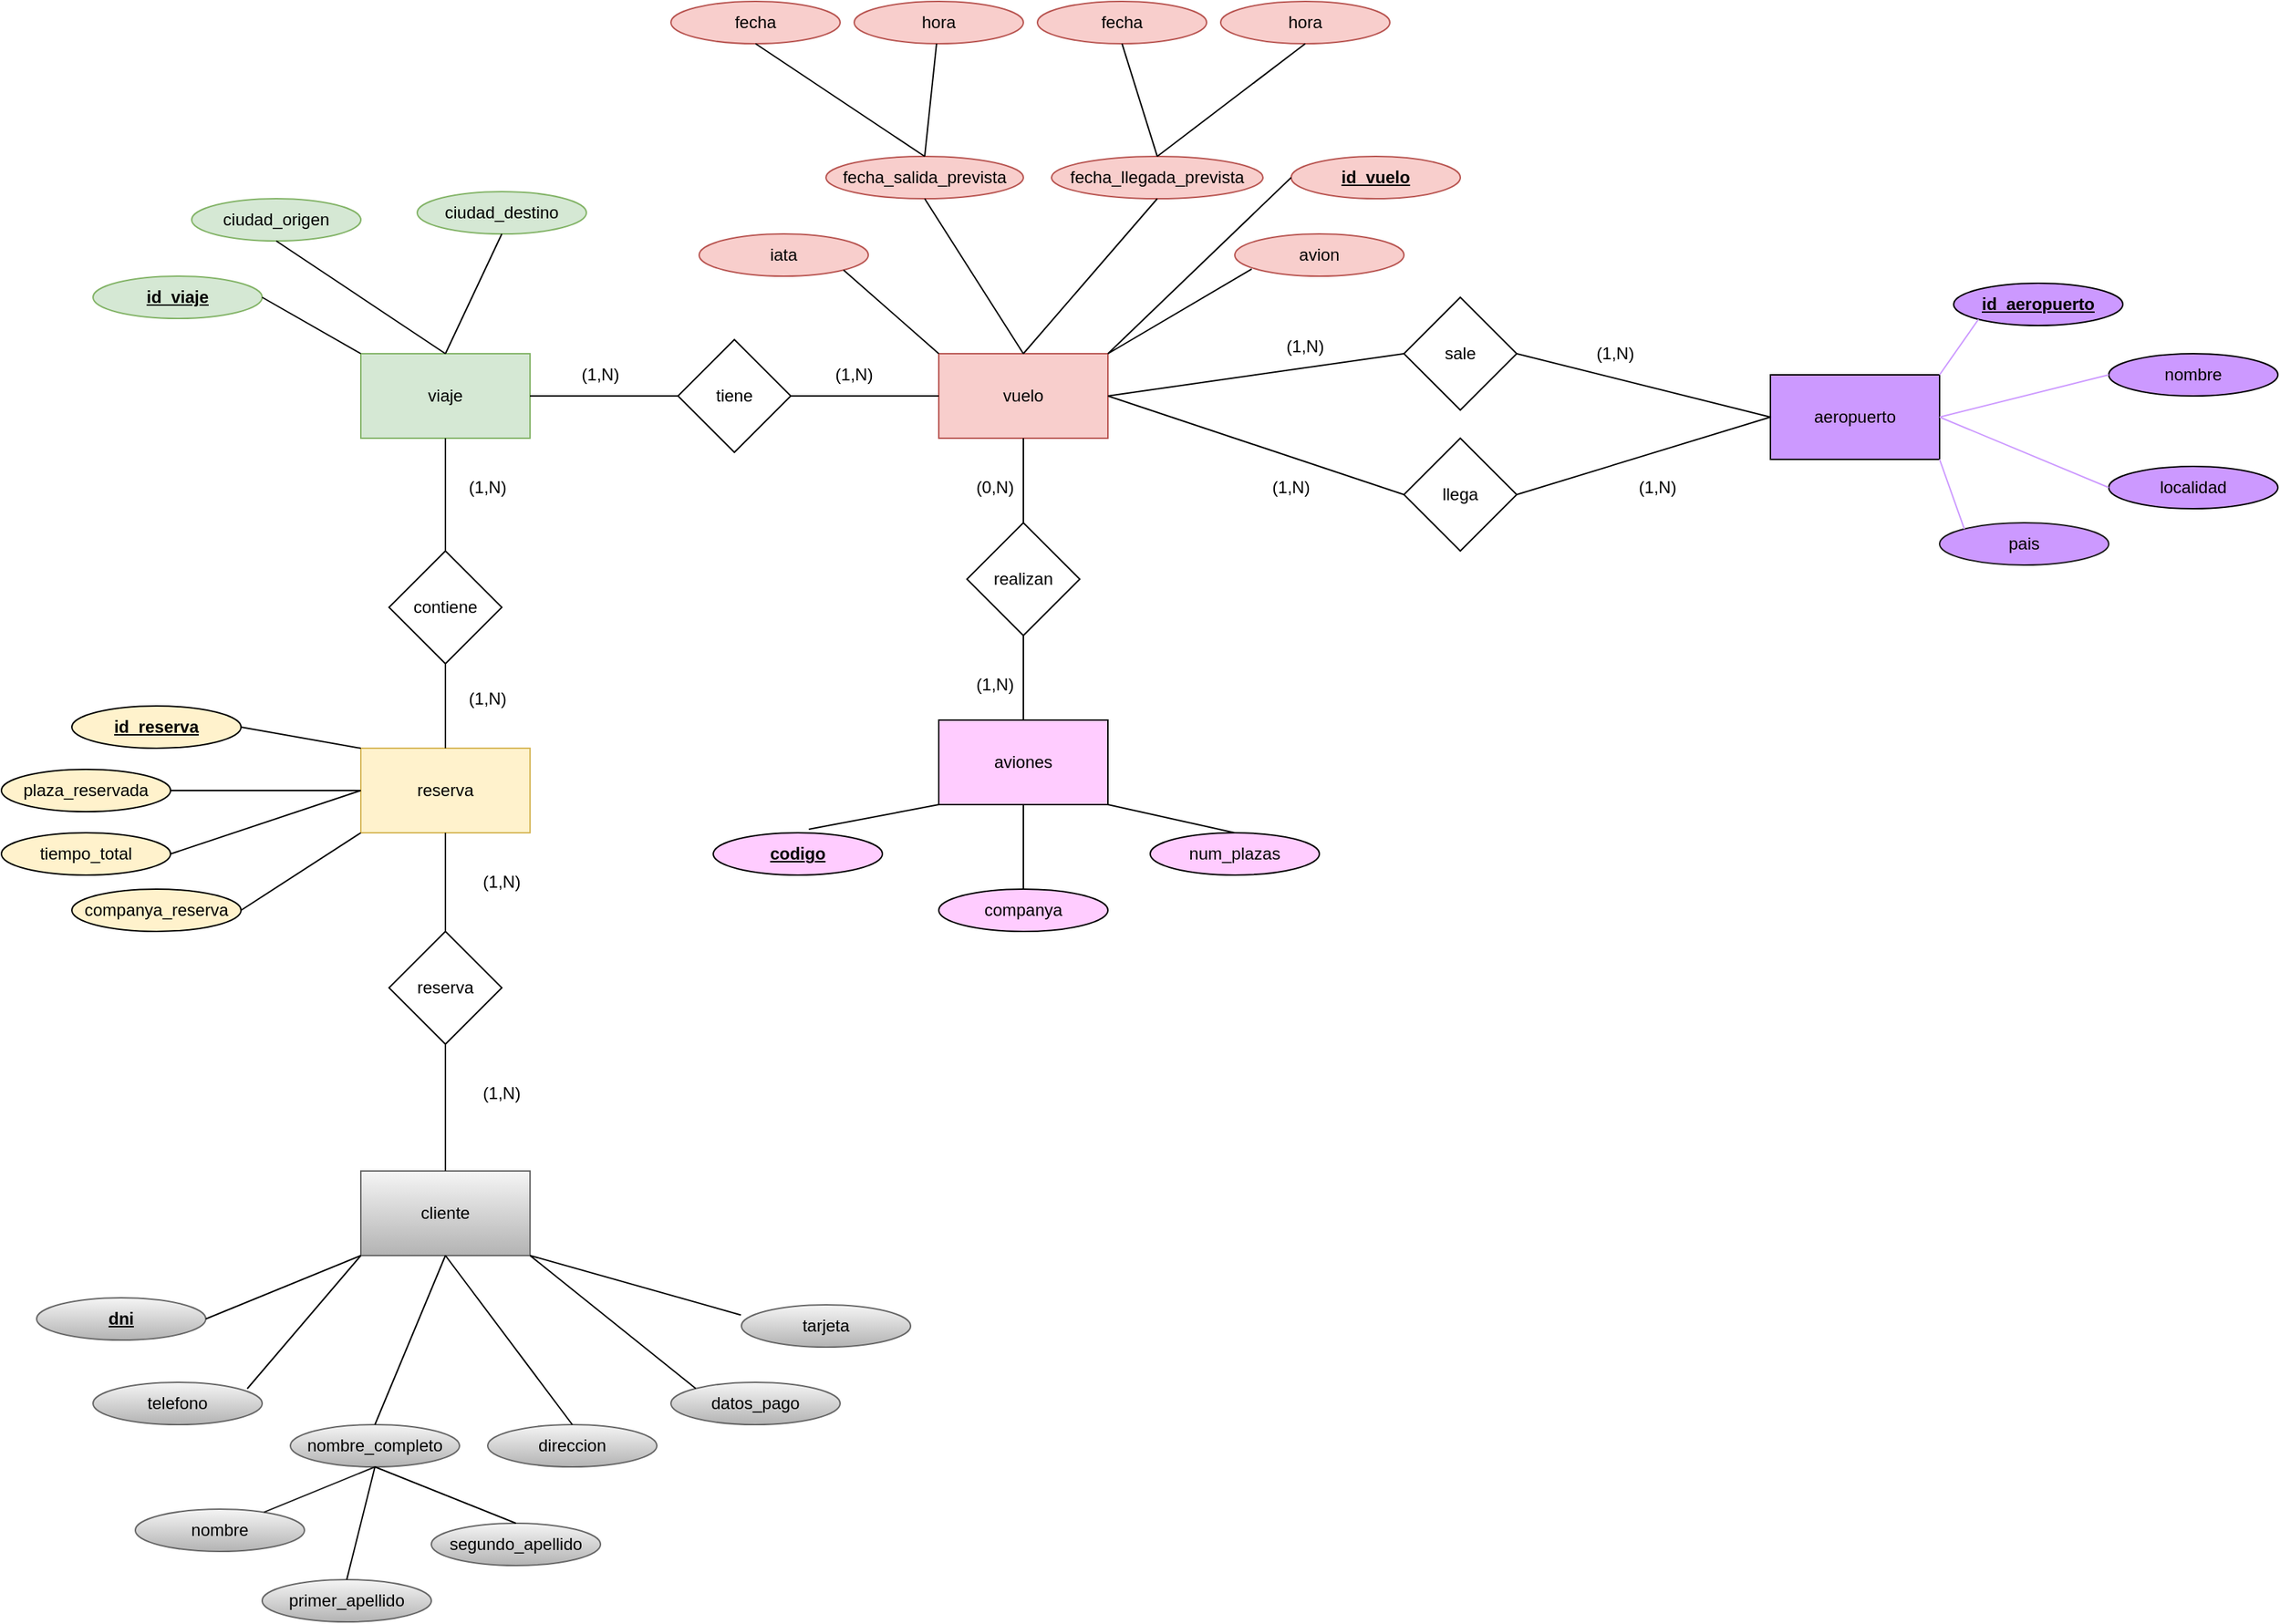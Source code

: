 <mxfile version="22.0.4" type="device">
  <diagram id="R2lEEEUBdFMjLlhIrx00" name="Page-1">
    <mxGraphModel dx="2161" dy="1806" grid="1" gridSize="10" guides="1" tooltips="1" connect="1" arrows="1" fold="1" page="1" pageScale="1" pageWidth="850" pageHeight="1100" math="0" shadow="0" extFonts="Permanent Marker^https://fonts.googleapis.com/css?family=Permanent+Marker">
      <root>
        <mxCell id="0" />
        <mxCell id="1" parent="0" />
        <mxCell id="ZWPdTzvgqdJTTZtDZFIi-1" value="reserva" style="rounded=0;whiteSpace=wrap;html=1;fillColor=#fff2cc;strokeColor=#d6b656;" parent="1" vertex="1">
          <mxGeometry x="200" y="140" width="120" height="60" as="geometry" />
        </mxCell>
        <mxCell id="ZWPdTzvgqdJTTZtDZFIi-2" value="cliente" style="rounded=0;whiteSpace=wrap;html=1;fillColor=#f5f5f5;strokeColor=#666666;gradientColor=#B3B3B3;" parent="1" vertex="1">
          <mxGeometry x="200" y="440" width="120" height="60" as="geometry" />
        </mxCell>
        <mxCell id="ZWPdTzvgqdJTTZtDZFIi-3" value="aviones" style="rounded=0;whiteSpace=wrap;html=1;fillColor=#FFCCFF;strokeColor=default;" parent="1" vertex="1">
          <mxGeometry x="610" y="120" width="120" height="60" as="geometry" />
        </mxCell>
        <mxCell id="ZWPdTzvgqdJTTZtDZFIi-4" value="aeropuerto" style="rounded=0;whiteSpace=wrap;html=1;fillColor=#CC99FF;strokeColor=default;shadow=0;" parent="1" vertex="1">
          <mxGeometry x="1200" y="-125" width="120" height="60" as="geometry" />
        </mxCell>
        <mxCell id="ZWPdTzvgqdJTTZtDZFIi-5" value="vuelo" style="rounded=0;whiteSpace=wrap;html=1;fillColor=#f8cecc;strokeColor=#b85450;" parent="1" vertex="1">
          <mxGeometry x="610" y="-140" width="120" height="60" as="geometry" />
        </mxCell>
        <mxCell id="ZWPdTzvgqdJTTZtDZFIi-6" value="viaje" style="rounded=0;whiteSpace=wrap;html=1;fillColor=#d5e8d4;strokeColor=#82b366;" parent="1" vertex="1">
          <mxGeometry x="200" y="-140" width="120" height="60" as="geometry" />
        </mxCell>
        <mxCell id="3pP--lUJrI7Q3TOufA4M-1" value="reserva" style="rhombus;whiteSpace=wrap;html=1;" parent="1" vertex="1">
          <mxGeometry x="220" y="270" width="80" height="80" as="geometry" />
        </mxCell>
        <mxCell id="3pP--lUJrI7Q3TOufA4M-2" value="" style="endArrow=none;html=1;rounded=0;entryX=0.5;entryY=0;entryDx=0;entryDy=0;" parent="1" source="ZWPdTzvgqdJTTZtDZFIi-1" target="3pP--lUJrI7Q3TOufA4M-1" edge="1">
          <mxGeometry width="50" height="50" relative="1" as="geometry">
            <mxPoint x="390" y="220" as="sourcePoint" />
            <mxPoint x="420" y="170" as="targetPoint" />
          </mxGeometry>
        </mxCell>
        <mxCell id="3pP--lUJrI7Q3TOufA4M-3" value="" style="endArrow=none;html=1;rounded=0;exitX=0.5;exitY=1;exitDx=0;exitDy=0;entryX=0.5;entryY=0;entryDx=0;entryDy=0;" parent="1" source="3pP--lUJrI7Q3TOufA4M-1" target="ZWPdTzvgqdJTTZtDZFIi-2" edge="1">
          <mxGeometry width="50" height="50" relative="1" as="geometry">
            <mxPoint x="330" y="180" as="sourcePoint" />
            <mxPoint x="240" y="520" as="targetPoint" />
          </mxGeometry>
        </mxCell>
        <mxCell id="3pP--lUJrI7Q3TOufA4M-4" value="(1,N)" style="text;html=1;strokeColor=none;fillColor=none;align=center;verticalAlign=middle;whiteSpace=wrap;rounded=0;" parent="1" vertex="1">
          <mxGeometry x="270" y="220" width="60" height="30" as="geometry" />
        </mxCell>
        <mxCell id="3pP--lUJrI7Q3TOufA4M-5" value="(1,N)" style="text;html=1;strokeColor=none;fillColor=none;align=center;verticalAlign=middle;whiteSpace=wrap;rounded=0;" parent="1" vertex="1">
          <mxGeometry x="270" y="370" width="60" height="30" as="geometry" />
        </mxCell>
        <mxCell id="3pP--lUJrI7Q3TOufA4M-6" value="contiene" style="rhombus;whiteSpace=wrap;html=1;" parent="1" vertex="1">
          <mxGeometry x="220" width="80" height="80" as="geometry" />
        </mxCell>
        <mxCell id="3pP--lUJrI7Q3TOufA4M-7" value="" style="endArrow=none;html=1;rounded=0;exitX=0.5;exitY=0;exitDx=0;exitDy=0;" parent="1" source="ZWPdTzvgqdJTTZtDZFIi-1" target="3pP--lUJrI7Q3TOufA4M-6" edge="1">
          <mxGeometry width="50" height="50" relative="1" as="geometry">
            <mxPoint x="390" y="220" as="sourcePoint" />
            <mxPoint x="440" y="170" as="targetPoint" />
          </mxGeometry>
        </mxCell>
        <mxCell id="3pP--lUJrI7Q3TOufA4M-8" value="" style="endArrow=none;html=1;rounded=0;exitX=0.5;exitY=1;exitDx=0;exitDy=0;entryX=0.5;entryY=0;entryDx=0;entryDy=0;" parent="1" source="ZWPdTzvgqdJTTZtDZFIi-6" target="3pP--lUJrI7Q3TOufA4M-6" edge="1">
          <mxGeometry width="50" height="50" relative="1" as="geometry">
            <mxPoint x="270" y="150" as="sourcePoint" />
            <mxPoint x="270" y="70" as="targetPoint" />
          </mxGeometry>
        </mxCell>
        <mxCell id="3pP--lUJrI7Q3TOufA4M-9" value="(1,N)" style="text;html=1;strokeColor=none;fillColor=none;align=center;verticalAlign=middle;whiteSpace=wrap;rounded=0;" parent="1" vertex="1">
          <mxGeometry x="260" y="-60" width="60" height="30" as="geometry" />
        </mxCell>
        <mxCell id="3pP--lUJrI7Q3TOufA4M-10" value="(1,N)" style="text;html=1;strokeColor=none;fillColor=none;align=center;verticalAlign=middle;whiteSpace=wrap;rounded=0;" parent="1" vertex="1">
          <mxGeometry x="260" y="90" width="60" height="30" as="geometry" />
        </mxCell>
        <mxCell id="3pP--lUJrI7Q3TOufA4M-11" value="tiene" style="rhombus;whiteSpace=wrap;html=1;" parent="1" vertex="1">
          <mxGeometry x="425" y="-150" width="80" height="80" as="geometry" />
        </mxCell>
        <mxCell id="3pP--lUJrI7Q3TOufA4M-12" value="" style="endArrow=none;html=1;rounded=0;entryX=0;entryY=0.5;entryDx=0;entryDy=0;exitX=1;exitY=0.5;exitDx=0;exitDy=0;" parent="1" source="ZWPdTzvgqdJTTZtDZFIi-6" target="3pP--lUJrI7Q3TOufA4M-11" edge="1">
          <mxGeometry width="50" height="50" relative="1" as="geometry">
            <mxPoint x="320" y="-100" as="sourcePoint" />
            <mxPoint x="370" y="-150" as="targetPoint" />
          </mxGeometry>
        </mxCell>
        <mxCell id="3pP--lUJrI7Q3TOufA4M-13" value="" style="endArrow=none;html=1;rounded=0;entryX=1;entryY=0.5;entryDx=0;entryDy=0;exitX=0;exitY=0.5;exitDx=0;exitDy=0;" parent="1" source="ZWPdTzvgqdJTTZtDZFIi-5" target="3pP--lUJrI7Q3TOufA4M-11" edge="1">
          <mxGeometry width="50" height="50" relative="1" as="geometry">
            <mxPoint x="330" y="-100" as="sourcePoint" />
            <mxPoint x="435" y="-100" as="targetPoint" />
          </mxGeometry>
        </mxCell>
        <mxCell id="3pP--lUJrI7Q3TOufA4M-14" value="(1,N)" style="text;html=1;strokeColor=none;fillColor=none;align=center;verticalAlign=middle;whiteSpace=wrap;rounded=0;" parent="1" vertex="1">
          <mxGeometry x="340" y="-140" width="60" height="30" as="geometry" />
        </mxCell>
        <mxCell id="3pP--lUJrI7Q3TOufA4M-15" value="(1,N)" style="text;html=1;strokeColor=none;fillColor=none;align=center;verticalAlign=middle;whiteSpace=wrap;rounded=0;" parent="1" vertex="1">
          <mxGeometry x="520" y="-140" width="60" height="30" as="geometry" />
        </mxCell>
        <mxCell id="3pP--lUJrI7Q3TOufA4M-16" value="sale" style="rhombus;whiteSpace=wrap;html=1;" parent="1" vertex="1">
          <mxGeometry x="940" y="-180" width="80" height="80" as="geometry" />
        </mxCell>
        <mxCell id="3pP--lUJrI7Q3TOufA4M-17" value="" style="endArrow=none;html=1;rounded=0;exitX=1;exitY=0.5;exitDx=0;exitDy=0;entryX=0;entryY=0.5;entryDx=0;entryDy=0;" parent="1" source="ZWPdTzvgqdJTTZtDZFIi-5" target="3pP--lUJrI7Q3TOufA4M-16" edge="1">
          <mxGeometry width="50" height="50" relative="1" as="geometry">
            <mxPoint x="850" y="-95" as="sourcePoint" />
            <mxPoint x="1080" y="155" as="targetPoint" />
          </mxGeometry>
        </mxCell>
        <mxCell id="3pP--lUJrI7Q3TOufA4M-18" value="" style="endArrow=none;html=1;rounded=0;exitX=0;exitY=0.5;exitDx=0;exitDy=0;entryX=1;entryY=0.5;entryDx=0;entryDy=0;" parent="1" source="ZWPdTzvgqdJTTZtDZFIi-4" target="3pP--lUJrI7Q3TOufA4M-16" edge="1">
          <mxGeometry width="50" height="50" relative="1" as="geometry">
            <mxPoint x="940" y="-85" as="sourcePoint" />
            <mxPoint x="1040" y="-85" as="targetPoint" />
          </mxGeometry>
        </mxCell>
        <mxCell id="3pP--lUJrI7Q3TOufA4M-19" value="(1,N)" style="text;html=1;strokeColor=none;fillColor=none;align=center;verticalAlign=middle;whiteSpace=wrap;rounded=0;" parent="1" vertex="1">
          <mxGeometry x="840" y="-160" width="60" height="30" as="geometry" />
        </mxCell>
        <mxCell id="3pP--lUJrI7Q3TOufA4M-20" value="(1,N)" style="text;html=1;strokeColor=none;fillColor=none;align=center;verticalAlign=middle;whiteSpace=wrap;rounded=0;" parent="1" vertex="1">
          <mxGeometry x="1060" y="-155" width="60" height="30" as="geometry" />
        </mxCell>
        <mxCell id="3pP--lUJrI7Q3TOufA4M-21" value="llega" style="rhombus;whiteSpace=wrap;html=1;" parent="1" vertex="1">
          <mxGeometry x="940" y="-80" width="80" height="80" as="geometry" />
        </mxCell>
        <mxCell id="3pP--lUJrI7Q3TOufA4M-22" value="" style="endArrow=none;html=1;rounded=0;exitX=1;exitY=0.5;exitDx=0;exitDy=0;entryX=0;entryY=0.5;entryDx=0;entryDy=0;" parent="1" source="ZWPdTzvgqdJTTZtDZFIi-5" target="3pP--lUJrI7Q3TOufA4M-21" edge="1">
          <mxGeometry width="50" height="50" relative="1" as="geometry">
            <mxPoint x="850" y="-95" as="sourcePoint" />
            <mxPoint x="1040" y="-115" as="targetPoint" />
          </mxGeometry>
        </mxCell>
        <mxCell id="3pP--lUJrI7Q3TOufA4M-23" value="" style="endArrow=none;html=1;rounded=0;exitX=1;exitY=0.5;exitDx=0;exitDy=0;entryX=0;entryY=0.5;entryDx=0;entryDy=0;" parent="1" source="3pP--lUJrI7Q3TOufA4M-21" target="ZWPdTzvgqdJTTZtDZFIi-4" edge="1">
          <mxGeometry width="50" height="50" relative="1" as="geometry">
            <mxPoint x="950" y="-75" as="sourcePoint" />
            <mxPoint x="1190" y="-85" as="targetPoint" />
          </mxGeometry>
        </mxCell>
        <mxCell id="3pP--lUJrI7Q3TOufA4M-24" value="(1,N)" style="text;html=1;strokeColor=none;fillColor=none;align=center;verticalAlign=middle;whiteSpace=wrap;rounded=0;" parent="1" vertex="1">
          <mxGeometry x="830" y="-60" width="60" height="30" as="geometry" />
        </mxCell>
        <mxCell id="3pP--lUJrI7Q3TOufA4M-25" value="(1,N)" style="text;html=1;strokeColor=none;fillColor=none;align=center;verticalAlign=middle;whiteSpace=wrap;rounded=0;" parent="1" vertex="1">
          <mxGeometry x="1090" y="-60" width="60" height="30" as="geometry" />
        </mxCell>
        <mxCell id="3pP--lUJrI7Q3TOufA4M-27" value="realizan" style="rhombus;whiteSpace=wrap;html=1;" parent="1" vertex="1">
          <mxGeometry x="630" y="-20" width="80" height="80" as="geometry" />
        </mxCell>
        <mxCell id="3pP--lUJrI7Q3TOufA4M-29" value="" style="endArrow=none;html=1;rounded=0;entryX=0.5;entryY=0;entryDx=0;entryDy=0;" parent="1" target="3pP--lUJrI7Q3TOufA4M-27" edge="1">
          <mxGeometry width="50" height="50" relative="1" as="geometry">
            <mxPoint x="670" y="-80" as="sourcePoint" />
            <mxPoint x="670" y="-40" as="targetPoint" />
          </mxGeometry>
        </mxCell>
        <mxCell id="3pP--lUJrI7Q3TOufA4M-30" value="(1,N)" style="text;html=1;strokeColor=none;fillColor=none;align=center;verticalAlign=middle;whiteSpace=wrap;rounded=0;" parent="1" vertex="1">
          <mxGeometry x="620" y="80" width="60" height="30" as="geometry" />
        </mxCell>
        <mxCell id="3pP--lUJrI7Q3TOufA4M-31" value="(0,N)" style="text;html=1;strokeColor=none;fillColor=none;align=center;verticalAlign=middle;whiteSpace=wrap;rounded=0;" parent="1" vertex="1">
          <mxGeometry x="620" y="-60" width="60" height="30" as="geometry" />
        </mxCell>
        <mxCell id="3pP--lUJrI7Q3TOufA4M-32" value="avion" style="ellipse;whiteSpace=wrap;html=1;fillColor=#f8cecc;strokeColor=#b85450;" parent="1" vertex="1">
          <mxGeometry x="820" y="-225" width="120" height="30" as="geometry" />
        </mxCell>
        <mxCell id="3pP--lUJrI7Q3TOufA4M-33" value="&lt;b&gt;&lt;u&gt;id_reserva&lt;/u&gt;&lt;/b&gt;" style="ellipse;whiteSpace=wrap;html=1;fillColor=#fff2cc;strokeColor=default;" parent="1" vertex="1">
          <mxGeometry x="-5" y="110" width="120" height="30" as="geometry" />
        </mxCell>
        <mxCell id="3pP--lUJrI7Q3TOufA4M-34" value="plaza_reservada" style="ellipse;whiteSpace=wrap;html=1;fillColor=#fff2cc;strokeColor=default;" parent="1" vertex="1">
          <mxGeometry x="-55" y="155" width="120" height="30" as="geometry" />
        </mxCell>
        <mxCell id="3pP--lUJrI7Q3TOufA4M-35" value="tiempo_total" style="ellipse;whiteSpace=wrap;html=1;fillColor=#fff2cc;strokeColor=default;" parent="1" vertex="1">
          <mxGeometry x="-55" y="200" width="120" height="30" as="geometry" />
        </mxCell>
        <mxCell id="3pP--lUJrI7Q3TOufA4M-36" value="companya_reserva" style="ellipse;whiteSpace=wrap;html=1;fillColor=#fff2cc;strokeColor=default;" parent="1" vertex="1">
          <mxGeometry x="-5" y="240" width="120" height="30" as="geometry" />
        </mxCell>
        <mxCell id="3pP--lUJrI7Q3TOufA4M-37" value="ciudad_destino" style="ellipse;whiteSpace=wrap;html=1;fillColor=#d5e8d4;strokeColor=#82b366;" parent="1" vertex="1">
          <mxGeometry x="240" y="-255" width="120" height="30" as="geometry" />
        </mxCell>
        <mxCell id="3pP--lUJrI7Q3TOufA4M-38" value="ciudad_origen" style="ellipse;whiteSpace=wrap;html=1;fillColor=#d5e8d4;strokeColor=#82b366;" parent="1" vertex="1">
          <mxGeometry x="80" y="-250" width="120" height="30" as="geometry" />
        </mxCell>
        <mxCell id="3pP--lUJrI7Q3TOufA4M-40" value="" style="endArrow=none;html=1;rounded=0;entryX=0.5;entryY=0;entryDx=0;entryDy=0;exitX=0.5;exitY=1;exitDx=0;exitDy=0;" parent="1" source="3pP--lUJrI7Q3TOufA4M-27" target="ZWPdTzvgqdJTTZtDZFIi-3" edge="1">
          <mxGeometry width="50" height="50" relative="1" as="geometry">
            <mxPoint x="740" y="-130" as="sourcePoint" />
            <mxPoint x="790" y="-180" as="targetPoint" />
          </mxGeometry>
        </mxCell>
        <mxCell id="3pP--lUJrI7Q3TOufA4M-41" value="iata" style="ellipse;whiteSpace=wrap;html=1;fillColor=#f8cecc;strokeColor=#b85450;" parent="1" vertex="1">
          <mxGeometry x="440" y="-225" width="120" height="30" as="geometry" />
        </mxCell>
        <mxCell id="3pP--lUJrI7Q3TOufA4M-42" value="fecha_salida_prevista" style="ellipse;whiteSpace=wrap;html=1;fillColor=#f8cecc;strokeColor=#b85450;" parent="1" vertex="1">
          <mxGeometry x="530" y="-280" width="140" height="30" as="geometry" />
        </mxCell>
        <mxCell id="3pP--lUJrI7Q3TOufA4M-43" value="fecha_llegada_prevista" style="ellipse;whiteSpace=wrap;html=1;fillColor=#f8cecc;strokeColor=#b85450;" parent="1" vertex="1">
          <mxGeometry x="690" y="-280" width="150" height="30" as="geometry" />
        </mxCell>
        <mxCell id="3pP--lUJrI7Q3TOufA4M-44" value="fecha" style="ellipse;whiteSpace=wrap;html=1;fillColor=#f8cecc;strokeColor=#b85450;" parent="1" vertex="1">
          <mxGeometry x="420" y="-390" width="120" height="30" as="geometry" />
        </mxCell>
        <mxCell id="3pP--lUJrI7Q3TOufA4M-46" value="fecha" style="ellipse;whiteSpace=wrap;html=1;fillColor=#f8cecc;strokeColor=#b85450;" parent="1" vertex="1">
          <mxGeometry x="680" y="-390" width="120" height="30" as="geometry" />
        </mxCell>
        <mxCell id="3pP--lUJrI7Q3TOufA4M-47" value="hora" style="ellipse;whiteSpace=wrap;html=1;fillColor=#f8cecc;strokeColor=#b85450;" parent="1" vertex="1">
          <mxGeometry x="550" y="-390" width="120" height="30" as="geometry" />
        </mxCell>
        <mxCell id="3pP--lUJrI7Q3TOufA4M-48" value="hora" style="ellipse;whiteSpace=wrap;html=1;fillColor=#f8cecc;strokeColor=#b85450;" parent="1" vertex="1">
          <mxGeometry x="810" y="-390" width="120" height="30" as="geometry" />
        </mxCell>
        <mxCell id="3pP--lUJrI7Q3TOufA4M-50" value="&lt;b&gt;&lt;u&gt;id_aeropuerto&lt;/u&gt;&lt;/b&gt;" style="ellipse;whiteSpace=wrap;html=1;fillColor=#CC99FF;strokeColor=default;" parent="1" vertex="1">
          <mxGeometry x="1330" y="-190" width="120" height="30" as="geometry" />
        </mxCell>
        <mxCell id="3pP--lUJrI7Q3TOufA4M-51" value="nombre" style="ellipse;whiteSpace=wrap;html=1;fillColor=#CC99FF;strokeColor=default;" parent="1" vertex="1">
          <mxGeometry x="1440" y="-140" width="120" height="30" as="geometry" />
        </mxCell>
        <mxCell id="3pP--lUJrI7Q3TOufA4M-52" value="localidad" style="ellipse;whiteSpace=wrap;html=1;fillColor=#CC99FF;strokeColor=default;" parent="1" vertex="1">
          <mxGeometry x="1440" y="-60" width="120" height="30" as="geometry" />
        </mxCell>
        <mxCell id="3pP--lUJrI7Q3TOufA4M-53" value="pais" style="ellipse;whiteSpace=wrap;html=1;fillColor=#CC99FF;strokeColor=#1A1A1A;" parent="1" vertex="1">
          <mxGeometry x="1320" y="-20" width="120" height="30" as="geometry" />
        </mxCell>
        <mxCell id="3pP--lUJrI7Q3TOufA4M-54" value="&lt;b&gt;&lt;u&gt;codigo&lt;/u&gt;&lt;/b&gt;" style="ellipse;whiteSpace=wrap;html=1;fillColor=#FFCCFF;" parent="1" vertex="1">
          <mxGeometry x="450" y="200" width="120" height="30" as="geometry" />
        </mxCell>
        <mxCell id="3pP--lUJrI7Q3TOufA4M-55" value="companya" style="ellipse;whiteSpace=wrap;html=1;gradientColor=none;fillColor=#FFCCFF;strokeColor=#000000;gradientDirection=north;" parent="1" vertex="1">
          <mxGeometry x="610" y="240" width="120" height="30" as="geometry" />
        </mxCell>
        <mxCell id="3pP--lUJrI7Q3TOufA4M-56" value="num_plazas" style="ellipse;whiteSpace=wrap;html=1;fillColor=#FFCCFF;" parent="1" vertex="1">
          <mxGeometry x="760" y="200" width="120" height="30" as="geometry" />
        </mxCell>
        <mxCell id="3pP--lUJrI7Q3TOufA4M-57" value="datos_pago" style="ellipse;whiteSpace=wrap;html=1;fillColor=#f5f5f5;gradientColor=#b3b3b3;strokeColor=#666666;" parent="1" vertex="1">
          <mxGeometry x="420" y="590" width="120" height="30" as="geometry" />
        </mxCell>
        <mxCell id="3pP--lUJrI7Q3TOufA4M-58" value="direccion" style="ellipse;whiteSpace=wrap;html=1;fillColor=#f5f5f5;gradientColor=#b3b3b3;strokeColor=#666666;" parent="1" vertex="1">
          <mxGeometry x="290" y="620" width="120" height="30" as="geometry" />
        </mxCell>
        <mxCell id="3pP--lUJrI7Q3TOufA4M-59" value="nombre_completo" style="ellipse;whiteSpace=wrap;html=1;fillColor=#f5f5f5;gradientColor=#b3b3b3;strokeColor=#666666;" parent="1" vertex="1">
          <mxGeometry x="150" y="620" width="120" height="30" as="geometry" />
        </mxCell>
        <mxCell id="3pP--lUJrI7Q3TOufA4M-60" value="telefono" style="ellipse;whiteSpace=wrap;html=1;fillColor=#f5f5f5;gradientColor=#b3b3b3;strokeColor=#666666;" parent="1" vertex="1">
          <mxGeometry x="10" y="590" width="120" height="30" as="geometry" />
        </mxCell>
        <mxCell id="3pP--lUJrI7Q3TOufA4M-61" value="&lt;b&gt;&lt;u&gt;dni&lt;/u&gt;&lt;/b&gt;" style="ellipse;whiteSpace=wrap;html=1;fillColor=#f5f5f5;gradientColor=#b3b3b3;strokeColor=#666666;" parent="1" vertex="1">
          <mxGeometry x="-30" y="530" width="120" height="30" as="geometry" />
        </mxCell>
        <mxCell id="3pP--lUJrI7Q3TOufA4M-62" value="nombre" style="ellipse;whiteSpace=wrap;html=1;fillColor=#f5f5f5;gradientColor=#b3b3b3;strokeColor=#666666;" parent="1" vertex="1">
          <mxGeometry x="40" y="680" width="120" height="30" as="geometry" />
        </mxCell>
        <mxCell id="3pP--lUJrI7Q3TOufA4M-63" value="primer_apellido" style="ellipse;whiteSpace=wrap;html=1;fillColor=#f5f5f5;gradientColor=#b3b3b3;strokeColor=#666666;" parent="1" vertex="1">
          <mxGeometry x="130" y="730" width="120" height="30" as="geometry" />
        </mxCell>
        <mxCell id="3pP--lUJrI7Q3TOufA4M-64" value="segundo_apellido" style="ellipse;whiteSpace=wrap;html=1;fillColor=#f5f5f5;gradientColor=#b3b3b3;strokeColor=#666666;" parent="1" vertex="1">
          <mxGeometry x="250" y="690" width="120" height="30" as="geometry" />
        </mxCell>
        <mxCell id="3pP--lUJrI7Q3TOufA4M-65" value="" style="endArrow=none;html=1;rounded=0;entryX=0;entryY=1;entryDx=0;entryDy=0;exitX=1;exitY=0.5;exitDx=0;exitDy=0;" parent="1" source="3pP--lUJrI7Q3TOufA4M-61" target="ZWPdTzvgqdJTTZtDZFIi-2" edge="1">
          <mxGeometry width="50" height="50" relative="1" as="geometry">
            <mxPoint x="360" y="670" as="sourcePoint" />
            <mxPoint x="410" y="620" as="targetPoint" />
          </mxGeometry>
        </mxCell>
        <mxCell id="3pP--lUJrI7Q3TOufA4M-66" value="" style="endArrow=none;html=1;rounded=0;entryX=0;entryY=1;entryDx=0;entryDy=0;exitX=0.912;exitY=0.15;exitDx=0;exitDy=0;exitPerimeter=0;" parent="1" source="3pP--lUJrI7Q3TOufA4M-60" target="ZWPdTzvgqdJTTZtDZFIi-2" edge="1">
          <mxGeometry width="50" height="50" relative="1" as="geometry">
            <mxPoint x="100" y="555" as="sourcePoint" />
            <mxPoint x="210" y="510" as="targetPoint" />
          </mxGeometry>
        </mxCell>
        <mxCell id="3pP--lUJrI7Q3TOufA4M-67" value="" style="endArrow=none;html=1;rounded=0;entryX=0.5;entryY=1;entryDx=0;entryDy=0;fillColor=#f5f5f5;gradientColor=#b3b3b3;strokeColor=#1A1A1A;" parent="1" source="3pP--lUJrI7Q3TOufA4M-62" target="3pP--lUJrI7Q3TOufA4M-59" edge="1">
          <mxGeometry width="50" height="50" relative="1" as="geometry">
            <mxPoint x="153" y="609" as="sourcePoint" />
            <mxPoint x="210" y="510" as="targetPoint" />
          </mxGeometry>
        </mxCell>
        <mxCell id="3pP--lUJrI7Q3TOufA4M-68" value="" style="endArrow=none;html=1;rounded=0;entryX=0.5;entryY=1;entryDx=0;entryDy=0;exitX=0.5;exitY=0;exitDx=0;exitDy=0;fillColor=#f5f5f5;gradientColor=#b3b3b3;strokeColor=#000000;" parent="1" source="3pP--lUJrI7Q3TOufA4M-63" target="3pP--lUJrI7Q3TOufA4M-59" edge="1">
          <mxGeometry width="50" height="50" relative="1" as="geometry">
            <mxPoint x="141" y="692" as="sourcePoint" />
            <mxPoint x="220" y="660" as="targetPoint" />
          </mxGeometry>
        </mxCell>
        <mxCell id="3pP--lUJrI7Q3TOufA4M-69" value="" style="endArrow=none;html=1;rounded=0;entryX=0.5;entryY=1;entryDx=0;entryDy=0;exitX=0.5;exitY=0;exitDx=0;exitDy=0;fillColor=#f5f5f5;gradientColor=#b3b3b3;strokeColor=#000000;" parent="1" source="3pP--lUJrI7Q3TOufA4M-64" target="3pP--lUJrI7Q3TOufA4M-59" edge="1">
          <mxGeometry width="50" height="50" relative="1" as="geometry">
            <mxPoint x="200" y="740" as="sourcePoint" />
            <mxPoint x="220" y="660" as="targetPoint" />
          </mxGeometry>
        </mxCell>
        <mxCell id="3pP--lUJrI7Q3TOufA4M-70" value="" style="endArrow=none;html=1;rounded=0;entryX=0.5;entryY=0;entryDx=0;entryDy=0;" parent="1" target="3pP--lUJrI7Q3TOufA4M-59" edge="1">
          <mxGeometry width="50" height="50" relative="1" as="geometry">
            <mxPoint x="260" y="500" as="sourcePoint" />
            <mxPoint x="220" y="660" as="targetPoint" />
          </mxGeometry>
        </mxCell>
        <mxCell id="3pP--lUJrI7Q3TOufA4M-71" value="" style="endArrow=none;html=1;rounded=0;entryX=0.5;entryY=0;entryDx=0;entryDy=0;exitX=0.5;exitY=1;exitDx=0;exitDy=0;" parent="1" source="ZWPdTzvgqdJTTZtDZFIi-2" target="3pP--lUJrI7Q3TOufA4M-58" edge="1">
          <mxGeometry width="50" height="50" relative="1" as="geometry">
            <mxPoint x="263" y="509" as="sourcePoint" />
            <mxPoint x="220" y="630" as="targetPoint" />
          </mxGeometry>
        </mxCell>
        <mxCell id="3pP--lUJrI7Q3TOufA4M-72" value="" style="endArrow=none;html=1;rounded=0;entryX=0;entryY=0;entryDx=0;entryDy=0;exitX=1;exitY=1;exitDx=0;exitDy=0;" parent="1" source="ZWPdTzvgqdJTTZtDZFIi-2" target="3pP--lUJrI7Q3TOufA4M-57" edge="1">
          <mxGeometry width="50" height="50" relative="1" as="geometry">
            <mxPoint x="270" y="510" as="sourcePoint" />
            <mxPoint x="360" y="630" as="targetPoint" />
          </mxGeometry>
        </mxCell>
        <mxCell id="3pP--lUJrI7Q3TOufA4M-74" value="" style="endArrow=none;html=1;rounded=0;exitX=1;exitY=0.5;exitDx=0;exitDy=0;entryX=0;entryY=0;entryDx=0;entryDy=0;" parent="1" source="3pP--lUJrI7Q3TOufA4M-33" target="ZWPdTzvgqdJTTZtDZFIi-1" edge="1">
          <mxGeometry width="50" height="50" relative="1" as="geometry">
            <mxPoint x="180" y="320" as="sourcePoint" />
            <mxPoint x="230" y="270" as="targetPoint" />
          </mxGeometry>
        </mxCell>
        <mxCell id="3pP--lUJrI7Q3TOufA4M-75" value="" style="endArrow=none;html=1;rounded=0;exitX=1;exitY=0.5;exitDx=0;exitDy=0;entryX=0;entryY=0.5;entryDx=0;entryDy=0;" parent="1" source="3pP--lUJrI7Q3TOufA4M-34" target="ZWPdTzvgqdJTTZtDZFIi-1" edge="1">
          <mxGeometry width="50" height="50" relative="1" as="geometry">
            <mxPoint x="125" y="135" as="sourcePoint" />
            <mxPoint x="210" y="150" as="targetPoint" />
          </mxGeometry>
        </mxCell>
        <mxCell id="3pP--lUJrI7Q3TOufA4M-76" value="" style="endArrow=none;html=1;rounded=0;exitX=1;exitY=0.5;exitDx=0;exitDy=0;" parent="1" source="3pP--lUJrI7Q3TOufA4M-35" edge="1">
          <mxGeometry width="50" height="50" relative="1" as="geometry">
            <mxPoint x="75" y="180" as="sourcePoint" />
            <mxPoint x="200" y="170" as="targetPoint" />
          </mxGeometry>
        </mxCell>
        <mxCell id="3pP--lUJrI7Q3TOufA4M-77" value="" style="endArrow=none;html=1;rounded=0;exitX=1;exitY=0.5;exitDx=0;exitDy=0;entryX=0;entryY=1;entryDx=0;entryDy=0;" parent="1" source="3pP--lUJrI7Q3TOufA4M-36" target="ZWPdTzvgqdJTTZtDZFIi-1" edge="1">
          <mxGeometry width="50" height="50" relative="1" as="geometry">
            <mxPoint x="75" y="225" as="sourcePoint" />
            <mxPoint x="210" y="180" as="targetPoint" />
          </mxGeometry>
        </mxCell>
        <mxCell id="3pP--lUJrI7Q3TOufA4M-78" value="&lt;b&gt;&lt;u&gt;id_viaje&lt;/u&gt;&lt;/b&gt;" style="ellipse;whiteSpace=wrap;html=1;fillColor=#d5e8d4;strokeColor=#82b366;" parent="1" vertex="1">
          <mxGeometry x="10" y="-195" width="120" height="30" as="geometry" />
        </mxCell>
        <mxCell id="3pP--lUJrI7Q3TOufA4M-79" value="" style="endArrow=none;html=1;rounded=0;entryX=0.5;entryY=1;entryDx=0;entryDy=0;exitX=0.5;exitY=0;exitDx=0;exitDy=0;" parent="1" source="ZWPdTzvgqdJTTZtDZFIi-6" target="3pP--lUJrI7Q3TOufA4M-37" edge="1">
          <mxGeometry width="50" height="50" relative="1" as="geometry">
            <mxPoint x="270" y="-110" as="sourcePoint" />
            <mxPoint x="320" y="-160" as="targetPoint" />
          </mxGeometry>
        </mxCell>
        <mxCell id="3pP--lUJrI7Q3TOufA4M-80" value="" style="endArrow=none;html=1;rounded=0;entryX=0.5;entryY=1;entryDx=0;entryDy=0;" parent="1" target="3pP--lUJrI7Q3TOufA4M-38" edge="1">
          <mxGeometry width="50" height="50" relative="1" as="geometry">
            <mxPoint x="260" y="-140" as="sourcePoint" />
            <mxPoint x="310" y="-215" as="targetPoint" />
          </mxGeometry>
        </mxCell>
        <mxCell id="3pP--lUJrI7Q3TOufA4M-81" value="" style="endArrow=none;html=1;rounded=0;entryX=1;entryY=0.5;entryDx=0;entryDy=0;exitX=0;exitY=0;exitDx=0;exitDy=0;" parent="1" source="ZWPdTzvgqdJTTZtDZFIi-6" target="3pP--lUJrI7Q3TOufA4M-78" edge="1">
          <mxGeometry width="50" height="50" relative="1" as="geometry">
            <mxPoint x="270" y="-130" as="sourcePoint" />
            <mxPoint x="150" y="-210" as="targetPoint" />
          </mxGeometry>
        </mxCell>
        <mxCell id="3pP--lUJrI7Q3TOufA4M-82" value="" style="endArrow=none;html=1;rounded=0;entryX=0;entryY=0;entryDx=0;entryDy=0;exitX=1;exitY=1;exitDx=0;exitDy=0;" parent="1" source="3pP--lUJrI7Q3TOufA4M-41" target="ZWPdTzvgqdJTTZtDZFIi-5" edge="1">
          <mxGeometry width="50" height="50" relative="1" as="geometry">
            <mxPoint x="590" y="-110" as="sourcePoint" />
            <mxPoint x="640" y="-160" as="targetPoint" />
          </mxGeometry>
        </mxCell>
        <mxCell id="3pP--lUJrI7Q3TOufA4M-83" value="" style="endArrow=none;html=1;rounded=0;entryX=0.5;entryY=0;entryDx=0;entryDy=0;exitX=0.5;exitY=1;exitDx=0;exitDy=0;" parent="1" source="3pP--lUJrI7Q3TOufA4M-42" target="ZWPdTzvgqdJTTZtDZFIi-5" edge="1">
          <mxGeometry width="50" height="50" relative="1" as="geometry">
            <mxPoint x="580" y="-200" as="sourcePoint" />
            <mxPoint x="620" y="-130" as="targetPoint" />
          </mxGeometry>
        </mxCell>
        <mxCell id="3pP--lUJrI7Q3TOufA4M-84" value="" style="endArrow=none;html=1;rounded=0;entryX=0.5;entryY=0;entryDx=0;entryDy=0;exitX=0.5;exitY=1;exitDx=0;exitDy=0;" parent="1" source="3pP--lUJrI7Q3TOufA4M-43" target="ZWPdTzvgqdJTTZtDZFIi-5" edge="1">
          <mxGeometry width="50" height="50" relative="1" as="geometry">
            <mxPoint x="620" y="-240" as="sourcePoint" />
            <mxPoint x="680" y="-130" as="targetPoint" />
          </mxGeometry>
        </mxCell>
        <mxCell id="3pP--lUJrI7Q3TOufA4M-85" value="" style="endArrow=none;html=1;rounded=0;entryX=1;entryY=0;entryDx=0;entryDy=0;exitX=0.1;exitY=0.833;exitDx=0;exitDy=0;exitPerimeter=0;" parent="1" source="3pP--lUJrI7Q3TOufA4M-32" target="ZWPdTzvgqdJTTZtDZFIi-5" edge="1">
          <mxGeometry width="50" height="50" relative="1" as="geometry">
            <mxPoint x="760" y="-240" as="sourcePoint" />
            <mxPoint x="680" y="-130" as="targetPoint" />
          </mxGeometry>
        </mxCell>
        <mxCell id="3pP--lUJrI7Q3TOufA4M-86" value="" style="endArrow=none;html=1;rounded=0;entryX=0.5;entryY=1;entryDx=0;entryDy=0;exitX=0.5;exitY=0;exitDx=0;exitDy=0;fillColor=#f8cecc;strokeColor=#000000;" parent="1" source="3pP--lUJrI7Q3TOufA4M-42" target="3pP--lUJrI7Q3TOufA4M-44" edge="1">
          <mxGeometry width="50" height="50" relative="1" as="geometry">
            <mxPoint x="490" y="-270" as="sourcePoint" />
            <mxPoint x="540" y="-320" as="targetPoint" />
          </mxGeometry>
        </mxCell>
        <mxCell id="3pP--lUJrI7Q3TOufA4M-87" value="" style="endArrow=none;html=1;rounded=0;exitX=0.5;exitY=0;exitDx=0;exitDy=0;fillColor=#f8cecc;strokeColor=#000000;" parent="1" source="3pP--lUJrI7Q3TOufA4M-42" target="3pP--lUJrI7Q3TOufA4M-47" edge="1">
          <mxGeometry width="50" height="50" relative="1" as="geometry">
            <mxPoint x="620" y="-270" as="sourcePoint" />
            <mxPoint x="495" y="-340" as="targetPoint" />
          </mxGeometry>
        </mxCell>
        <mxCell id="3pP--lUJrI7Q3TOufA4M-88" value="" style="endArrow=none;html=1;rounded=0;exitX=0.5;exitY=0;exitDx=0;exitDy=0;entryX=0.5;entryY=1;entryDx=0;entryDy=0;fillColor=#f8cecc;strokeColor=#000000;" parent="1" source="3pP--lUJrI7Q3TOufA4M-43" target="3pP--lUJrI7Q3TOufA4M-46" edge="1">
          <mxGeometry width="50" height="50" relative="1" as="geometry">
            <mxPoint x="620" y="-270" as="sourcePoint" />
            <mxPoint x="628" y="-340" as="targetPoint" />
          </mxGeometry>
        </mxCell>
        <mxCell id="3pP--lUJrI7Q3TOufA4M-89" value="" style="endArrow=none;html=1;rounded=0;entryX=0.5;entryY=1;entryDx=0;entryDy=0;exitX=0.5;exitY=0;exitDx=0;exitDy=0;fillColor=#f8cecc;strokeColor=#000000;" parent="1" source="3pP--lUJrI7Q3TOufA4M-43" target="3pP--lUJrI7Q3TOufA4M-48" edge="1">
          <mxGeometry width="50" height="50" relative="1" as="geometry">
            <mxPoint x="750" y="-280" as="sourcePoint" />
            <mxPoint x="780" y="-330" as="targetPoint" />
          </mxGeometry>
        </mxCell>
        <mxCell id="3pP--lUJrI7Q3TOufA4M-90" value="" style="endArrow=none;html=1;rounded=0;entryX=0;entryY=1;entryDx=0;entryDy=0;exitX=1;exitY=0;exitDx=0;exitDy=0;fillColor=#e1d5e7;strokeColor=#CC99FF;" parent="1" source="ZWPdTzvgqdJTTZtDZFIi-4" target="3pP--lUJrI7Q3TOufA4M-50" edge="1">
          <mxGeometry width="50" height="50" relative="1" as="geometry">
            <mxPoint x="1220" y="-180" as="sourcePoint" />
            <mxPoint x="1270" y="-230" as="targetPoint" />
          </mxGeometry>
        </mxCell>
        <mxCell id="3pP--lUJrI7Q3TOufA4M-91" value="" style="endArrow=none;html=1;rounded=0;entryX=0;entryY=0;entryDx=0;entryDy=0;exitX=1;exitY=1;exitDx=0;exitDy=0;fillColor=#e1d5e7;strokeColor=#CC99FF;" parent="1" source="ZWPdTzvgqdJTTZtDZFIi-4" target="3pP--lUJrI7Q3TOufA4M-53" edge="1">
          <mxGeometry width="50" height="50" relative="1" as="geometry">
            <mxPoint x="1330" y="-115" as="sourcePoint" />
            <mxPoint x="1358" y="-154" as="targetPoint" />
          </mxGeometry>
        </mxCell>
        <mxCell id="3pP--lUJrI7Q3TOufA4M-92" value="" style="endArrow=none;html=1;rounded=0;entryX=0;entryY=0.5;entryDx=0;entryDy=0;exitX=1;exitY=0.5;exitDx=0;exitDy=0;fillColor=#e1d5e7;strokeColor=#CC99FF;" parent="1" source="ZWPdTzvgqdJTTZtDZFIi-4" target="3pP--lUJrI7Q3TOufA4M-51" edge="1">
          <mxGeometry width="50" height="50" relative="1" as="geometry">
            <mxPoint x="1330" y="-55" as="sourcePoint" />
            <mxPoint x="1348" y="-6" as="targetPoint" />
          </mxGeometry>
        </mxCell>
        <mxCell id="3pP--lUJrI7Q3TOufA4M-93" value="" style="endArrow=none;html=1;rounded=0;entryX=0;entryY=0.5;entryDx=0;entryDy=0;exitX=1;exitY=0.5;exitDx=0;exitDy=0;fillColor=#e1d5e7;strokeColor=#CC99FF;" parent="1" source="ZWPdTzvgqdJTTZtDZFIi-4" target="3pP--lUJrI7Q3TOufA4M-52" edge="1">
          <mxGeometry width="50" height="50" relative="1" as="geometry">
            <mxPoint x="1330" y="-85" as="sourcePoint" />
            <mxPoint x="1450" y="-105" as="targetPoint" />
          </mxGeometry>
        </mxCell>
        <mxCell id="3pP--lUJrI7Q3TOufA4M-94" value="" style="endArrow=none;html=1;rounded=0;exitX=0.565;exitY=-0.083;exitDx=0;exitDy=0;exitPerimeter=0;entryX=0;entryY=1;entryDx=0;entryDy=0;" parent="1" source="3pP--lUJrI7Q3TOufA4M-54" target="ZWPdTzvgqdJTTZtDZFIi-3" edge="1">
          <mxGeometry width="50" height="50" relative="1" as="geometry">
            <mxPoint x="530" y="180" as="sourcePoint" />
            <mxPoint x="580" y="130" as="targetPoint" />
          </mxGeometry>
        </mxCell>
        <mxCell id="3pP--lUJrI7Q3TOufA4M-95" value="" style="endArrow=none;html=1;rounded=0;exitX=0.5;exitY=0;exitDx=0;exitDy=0;entryX=0.5;entryY=1;entryDx=0;entryDy=0;" parent="1" source="3pP--lUJrI7Q3TOufA4M-55" target="ZWPdTzvgqdJTTZtDZFIi-3" edge="1">
          <mxGeometry width="50" height="50" relative="1" as="geometry">
            <mxPoint x="528" y="208" as="sourcePoint" />
            <mxPoint x="620" y="190" as="targetPoint" />
          </mxGeometry>
        </mxCell>
        <mxCell id="3pP--lUJrI7Q3TOufA4M-96" value="" style="endArrow=none;html=1;rounded=0;exitX=0.5;exitY=0;exitDx=0;exitDy=0;entryX=1;entryY=1;entryDx=0;entryDy=0;" parent="1" source="3pP--lUJrI7Q3TOufA4M-56" target="ZWPdTzvgqdJTTZtDZFIi-3" edge="1">
          <mxGeometry width="50" height="50" relative="1" as="geometry">
            <mxPoint x="680" y="250" as="sourcePoint" />
            <mxPoint x="680" y="190" as="targetPoint" />
          </mxGeometry>
        </mxCell>
        <mxCell id="boynwMUAM9F8tB_MEsJ0-1" value="&lt;b&gt;&lt;u&gt;id_vuelo&lt;/u&gt;&lt;/b&gt;" style="ellipse;whiteSpace=wrap;html=1;fillColor=#f8cecc;strokeColor=#b85450;" parent="1" vertex="1">
          <mxGeometry x="860" y="-280" width="120" height="30" as="geometry" />
        </mxCell>
        <mxCell id="boynwMUAM9F8tB_MEsJ0-2" value="" style="endArrow=none;html=1;rounded=0;entryX=1;entryY=0;entryDx=0;entryDy=0;exitX=0;exitY=0.5;exitDx=0;exitDy=0;" parent="1" source="boynwMUAM9F8tB_MEsJ0-1" target="ZWPdTzvgqdJTTZtDZFIi-5" edge="1">
          <mxGeometry width="50" height="50" relative="1" as="geometry">
            <mxPoint x="802" y="-190" as="sourcePoint" />
            <mxPoint x="740" y="-130" as="targetPoint" />
          </mxGeometry>
        </mxCell>
        <mxCell id="2g-73qfDOrxtp5lXm7d1-1" value="tarjeta" style="ellipse;whiteSpace=wrap;html=1;fillColor=#f5f5f5;gradientColor=#b3b3b3;strokeColor=#666666;" vertex="1" parent="1">
          <mxGeometry x="470" y="535" width="120" height="30" as="geometry" />
        </mxCell>
        <mxCell id="2g-73qfDOrxtp5lXm7d1-2" value="" style="endArrow=none;html=1;rounded=0;entryX=-0.003;entryY=0.241;entryDx=0;entryDy=0;exitX=1;exitY=1;exitDx=0;exitDy=0;entryPerimeter=0;" edge="1" parent="1" source="ZWPdTzvgqdJTTZtDZFIi-2" target="2g-73qfDOrxtp5lXm7d1-1">
          <mxGeometry width="50" height="50" relative="1" as="geometry">
            <mxPoint x="330" y="510" as="sourcePoint" />
            <mxPoint x="446" y="605" as="targetPoint" />
          </mxGeometry>
        </mxCell>
      </root>
    </mxGraphModel>
  </diagram>
</mxfile>
